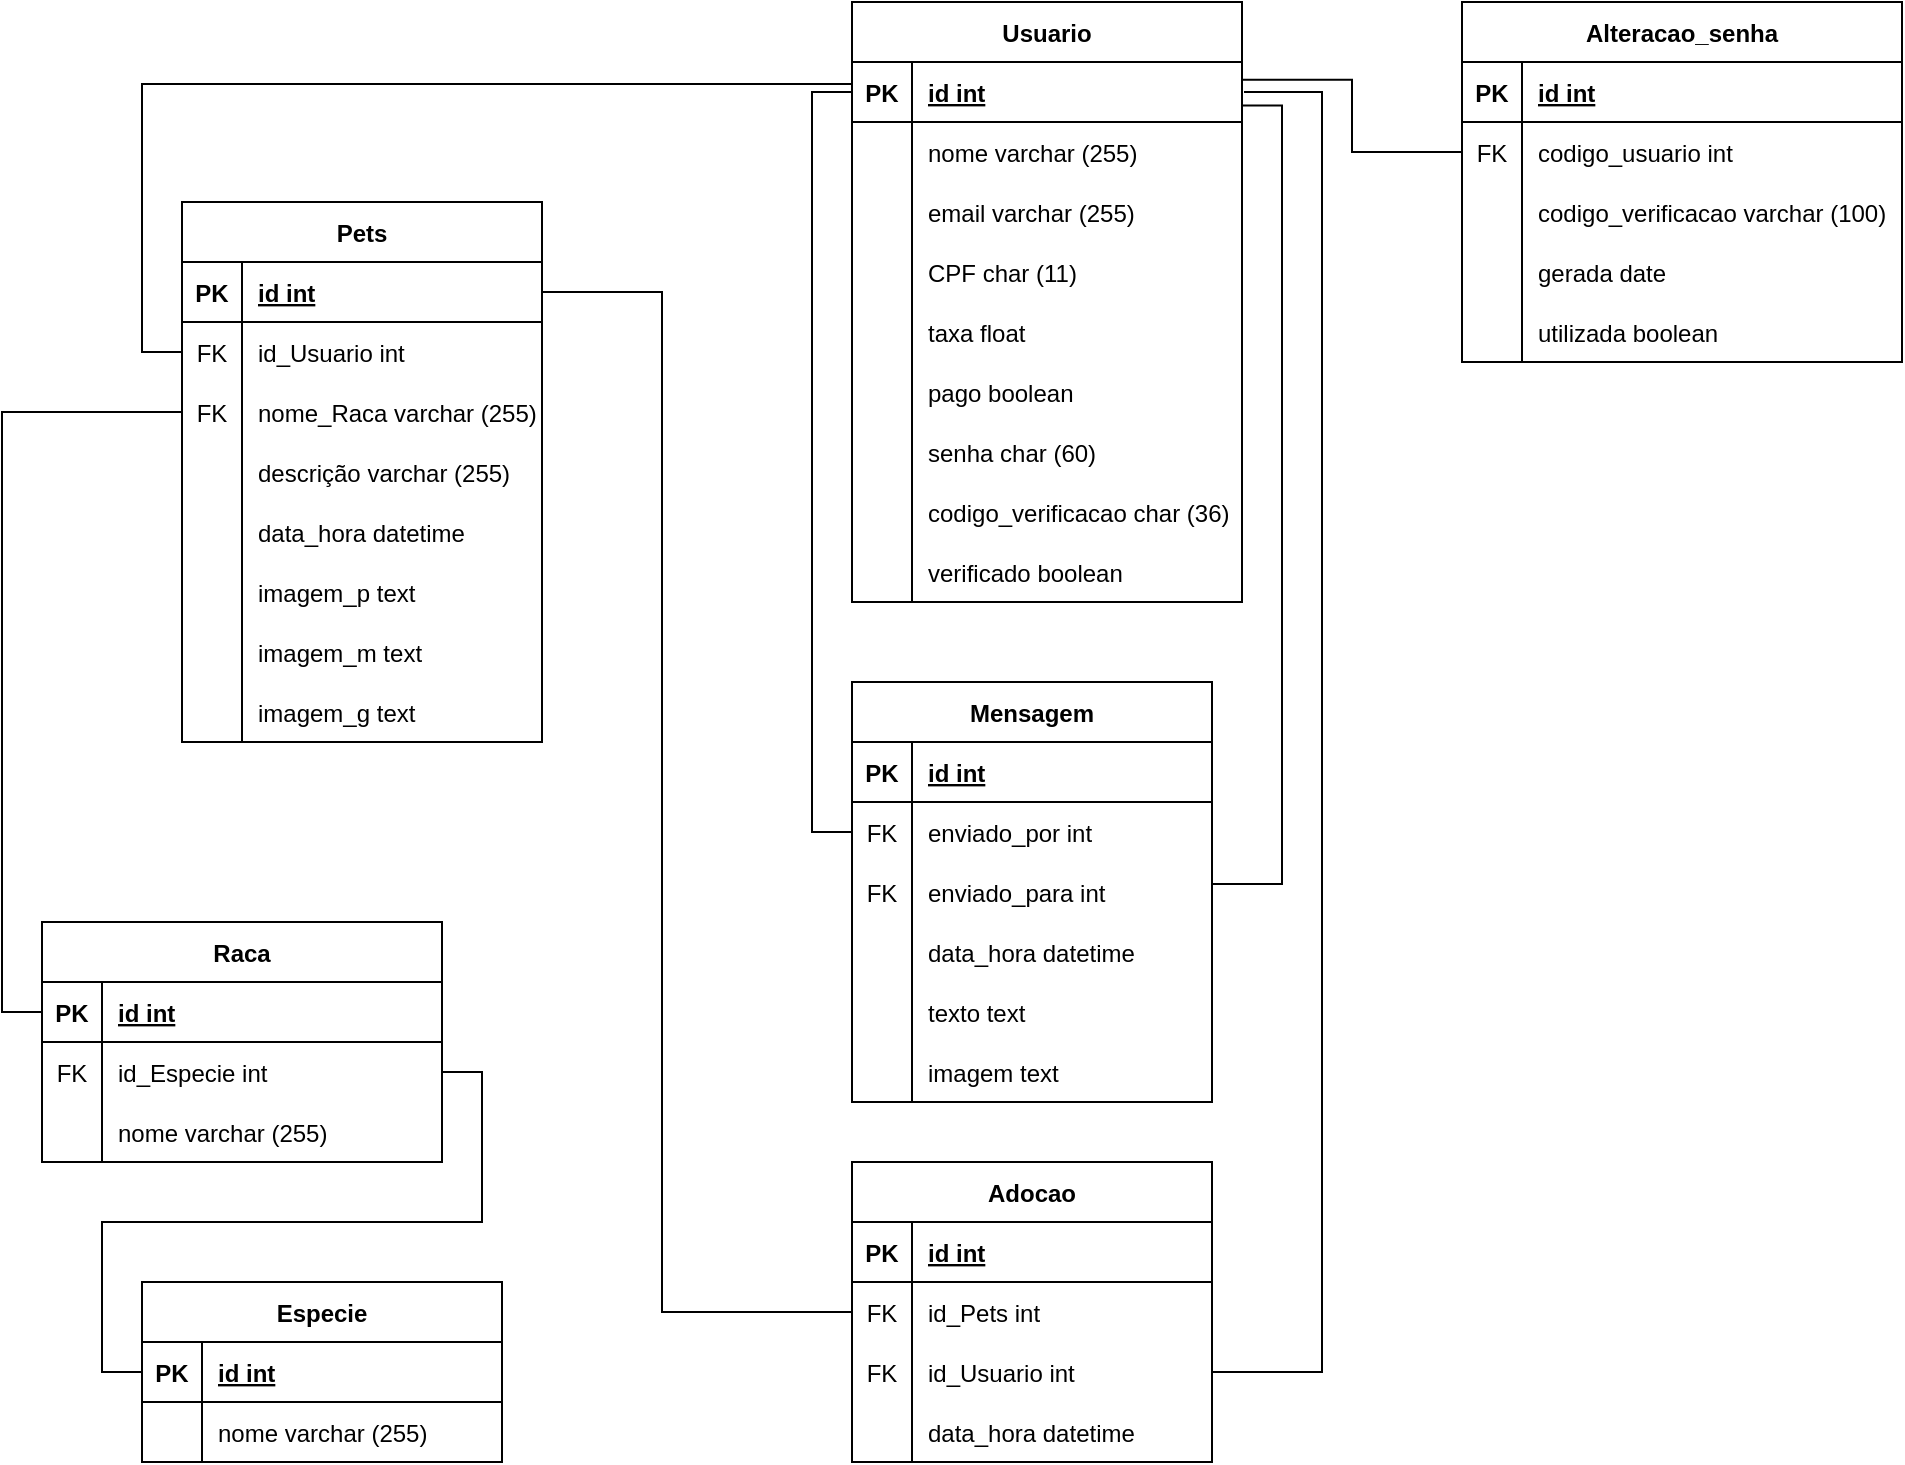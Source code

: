 <mxfile version="20.0.4" type="google" pages="2"><diagram id="NIjw-P8aLj-xJbRHVp2u" name="Page-2"><mxGraphModel grid="1" page="1" gridSize="10" guides="1" tooltips="1" connect="1" arrows="1" fold="1" pageScale="1" pageWidth="1169" pageHeight="1654" math="0" shadow="0"><root><mxCell id="0"/><mxCell id="1" parent="0"/><mxCell id="cS2Z4BFNuTItLc-cKzLo-1" value="Usuario" style="shape=table;startSize=30;container=1;collapsible=1;childLayout=tableLayout;fixedRows=1;rowLines=0;fontStyle=1;align=center;resizeLast=1;" vertex="1" parent="1"><mxGeometry x="495" y="140" width="195" height="300" as="geometry"><mxRectangle x="495" y="50" width="80" height="30" as="alternateBounds"/></mxGeometry></mxCell><mxCell id="cS2Z4BFNuTItLc-cKzLo-2" value="" style="shape=tableRow;horizontal=0;startSize=0;swimlaneHead=0;swimlaneBody=0;fillColor=none;collapsible=0;dropTarget=0;points=[[0,0.5],[1,0.5]];portConstraint=eastwest;top=0;left=0;right=0;bottom=1;" vertex="1" parent="cS2Z4BFNuTItLc-cKzLo-1"><mxGeometry y="30" width="195" height="30" as="geometry"/></mxCell><mxCell id="cS2Z4BFNuTItLc-cKzLo-3" value="PK" style="shape=partialRectangle;connectable=0;fillColor=none;top=0;left=0;bottom=0;right=0;fontStyle=1;overflow=hidden;" vertex="1" parent="cS2Z4BFNuTItLc-cKzLo-2"><mxGeometry width="30" height="30" as="geometry"><mxRectangle width="30" height="30" as="alternateBounds"/></mxGeometry></mxCell><mxCell id="cS2Z4BFNuTItLc-cKzLo-4" value="id int" style="shape=partialRectangle;connectable=0;fillColor=none;top=0;left=0;bottom=0;right=0;align=left;spacingLeft=6;fontStyle=5;overflow=hidden;" vertex="1" parent="cS2Z4BFNuTItLc-cKzLo-2"><mxGeometry x="30" width="165" height="30" as="geometry"><mxRectangle width="165" height="30" as="alternateBounds"/></mxGeometry></mxCell><mxCell id="cS2Z4BFNuTItLc-cKzLo-5" value="" style="shape=tableRow;horizontal=0;startSize=0;swimlaneHead=0;swimlaneBody=0;fillColor=none;collapsible=0;dropTarget=0;points=[[0,0.5],[1,0.5]];portConstraint=eastwest;top=0;left=0;right=0;bottom=0;" vertex="1" parent="cS2Z4BFNuTItLc-cKzLo-1"><mxGeometry y="60" width="195" height="30" as="geometry"/></mxCell><mxCell id="cS2Z4BFNuTItLc-cKzLo-6" value="" style="shape=partialRectangle;connectable=0;fillColor=none;top=0;left=0;bottom=0;right=0;editable=1;overflow=hidden;" vertex="1" parent="cS2Z4BFNuTItLc-cKzLo-5"><mxGeometry width="30" height="30" as="geometry"><mxRectangle width="30" height="30" as="alternateBounds"/></mxGeometry></mxCell><mxCell id="cS2Z4BFNuTItLc-cKzLo-7" value="nome varchar (255)" style="shape=partialRectangle;connectable=0;fillColor=none;top=0;left=0;bottom=0;right=0;align=left;spacingLeft=6;overflow=hidden;" vertex="1" parent="cS2Z4BFNuTItLc-cKzLo-5"><mxGeometry x="30" width="165" height="30" as="geometry"><mxRectangle width="165" height="30" as="alternateBounds"/></mxGeometry></mxCell><mxCell id="cS2Z4BFNuTItLc-cKzLo-8" value="" style="shape=tableRow;horizontal=0;startSize=0;swimlaneHead=0;swimlaneBody=0;fillColor=none;collapsible=0;dropTarget=0;points=[[0,0.5],[1,0.5]];portConstraint=eastwest;top=0;left=0;right=0;bottom=0;" vertex="1" parent="cS2Z4BFNuTItLc-cKzLo-1"><mxGeometry y="90" width="195" height="30" as="geometry"/></mxCell><mxCell id="cS2Z4BFNuTItLc-cKzLo-9" value="" style="shape=partialRectangle;connectable=0;fillColor=none;top=0;left=0;bottom=0;right=0;editable=1;overflow=hidden;" vertex="1" parent="cS2Z4BFNuTItLc-cKzLo-8"><mxGeometry width="30" height="30" as="geometry"><mxRectangle width="30" height="30" as="alternateBounds"/></mxGeometry></mxCell><mxCell id="cS2Z4BFNuTItLc-cKzLo-10" value="email varchar (255)" style="shape=partialRectangle;connectable=0;fillColor=none;top=0;left=0;bottom=0;right=0;align=left;spacingLeft=6;overflow=hidden;" vertex="1" parent="cS2Z4BFNuTItLc-cKzLo-8"><mxGeometry x="30" width="165" height="30" as="geometry"><mxRectangle width="165" height="30" as="alternateBounds"/></mxGeometry></mxCell><mxCell id="cS2Z4BFNuTItLc-cKzLo-11" value="" style="shape=tableRow;horizontal=0;startSize=0;swimlaneHead=0;swimlaneBody=0;fillColor=none;collapsible=0;dropTarget=0;points=[[0,0.5],[1,0.5]];portConstraint=eastwest;top=0;left=0;right=0;bottom=0;" vertex="1" parent="cS2Z4BFNuTItLc-cKzLo-1"><mxGeometry y="120" width="195" height="30" as="geometry"/></mxCell><mxCell id="cS2Z4BFNuTItLc-cKzLo-12" value="" style="shape=partialRectangle;connectable=0;fillColor=none;top=0;left=0;bottom=0;right=0;editable=1;overflow=hidden;" vertex="1" parent="cS2Z4BFNuTItLc-cKzLo-11"><mxGeometry width="30" height="30" as="geometry"><mxRectangle width="30" height="30" as="alternateBounds"/></mxGeometry></mxCell><mxCell id="cS2Z4BFNuTItLc-cKzLo-13" value="CPF char (11)" style="shape=partialRectangle;connectable=0;fillColor=none;top=0;left=0;bottom=0;right=0;align=left;spacingLeft=6;overflow=hidden;" vertex="1" parent="cS2Z4BFNuTItLc-cKzLo-11"><mxGeometry x="30" width="165" height="30" as="geometry"><mxRectangle width="165" height="30" as="alternateBounds"/></mxGeometry></mxCell><mxCell id="0x6Mt6Kgcxra8J_7xYDA-1" value="" style="shape=tableRow;horizontal=0;startSize=0;swimlaneHead=0;swimlaneBody=0;fillColor=none;collapsible=0;dropTarget=0;points=[[0,0.5],[1,0.5]];portConstraint=eastwest;top=0;left=0;right=0;bottom=0;" vertex="1" parent="cS2Z4BFNuTItLc-cKzLo-1"><mxGeometry y="150" width="195" height="30" as="geometry"/></mxCell><mxCell id="0x6Mt6Kgcxra8J_7xYDA-2" value="" style="shape=partialRectangle;connectable=0;fillColor=none;top=0;left=0;bottom=0;right=0;editable=1;overflow=hidden;" vertex="1" parent="0x6Mt6Kgcxra8J_7xYDA-1"><mxGeometry width="30" height="30" as="geometry"><mxRectangle width="30" height="30" as="alternateBounds"/></mxGeometry></mxCell><mxCell id="0x6Mt6Kgcxra8J_7xYDA-3" value="taxa float" style="shape=partialRectangle;connectable=0;fillColor=none;top=0;left=0;bottom=0;right=0;align=left;spacingLeft=6;overflow=hidden;" vertex="1" parent="0x6Mt6Kgcxra8J_7xYDA-1"><mxGeometry x="30" width="165" height="30" as="geometry"><mxRectangle width="165" height="30" as="alternateBounds"/></mxGeometry></mxCell><mxCell id="XTw0rWtX-UN9UoqVIjGU-1" value="" style="shape=tableRow;horizontal=0;startSize=0;swimlaneHead=0;swimlaneBody=0;fillColor=none;collapsible=0;dropTarget=0;points=[[0,0.5],[1,0.5]];portConstraint=eastwest;top=0;left=0;right=0;bottom=0;" vertex="1" parent="cS2Z4BFNuTItLc-cKzLo-1"><mxGeometry y="180" width="195" height="30" as="geometry"/></mxCell><mxCell id="XTw0rWtX-UN9UoqVIjGU-2" value="" style="shape=partialRectangle;connectable=0;fillColor=none;top=0;left=0;bottom=0;right=0;editable=1;overflow=hidden;" vertex="1" parent="XTw0rWtX-UN9UoqVIjGU-1"><mxGeometry width="30" height="30" as="geometry"><mxRectangle width="30" height="30" as="alternateBounds"/></mxGeometry></mxCell><mxCell id="XTw0rWtX-UN9UoqVIjGU-3" value="pago boolean" style="shape=partialRectangle;connectable=0;fillColor=none;top=0;left=0;bottom=0;right=0;align=left;spacingLeft=6;overflow=hidden;" vertex="1" parent="XTw0rWtX-UN9UoqVIjGU-1"><mxGeometry x="30" width="165" height="30" as="geometry"><mxRectangle width="165" height="30" as="alternateBounds"/></mxGeometry></mxCell><mxCell id="kQpw2XHhCQLw6wVgFX_D-1" value="" style="shape=tableRow;horizontal=0;startSize=0;swimlaneHead=0;swimlaneBody=0;fillColor=none;collapsible=0;dropTarget=0;points=[[0,0.5],[1,0.5]];portConstraint=eastwest;top=0;left=0;right=0;bottom=0;" vertex="1" parent="cS2Z4BFNuTItLc-cKzLo-1"><mxGeometry y="210" width="195" height="30" as="geometry"/></mxCell><mxCell id="kQpw2XHhCQLw6wVgFX_D-2" value="" style="shape=partialRectangle;connectable=0;fillColor=none;top=0;left=0;bottom=0;right=0;editable=1;overflow=hidden;" vertex="1" parent="kQpw2XHhCQLw6wVgFX_D-1"><mxGeometry width="30" height="30" as="geometry"><mxRectangle width="30" height="30" as="alternateBounds"/></mxGeometry></mxCell><mxCell id="kQpw2XHhCQLw6wVgFX_D-3" value="senha char (60)" style="shape=partialRectangle;connectable=0;fillColor=none;top=0;left=0;bottom=0;right=0;align=left;spacingLeft=6;overflow=hidden;" vertex="1" parent="kQpw2XHhCQLw6wVgFX_D-1"><mxGeometry x="30" width="165" height="30" as="geometry"><mxRectangle width="165" height="30" as="alternateBounds"/></mxGeometry></mxCell><mxCell id="kQpw2XHhCQLw6wVgFX_D-4" value="" style="shape=tableRow;horizontal=0;startSize=0;swimlaneHead=0;swimlaneBody=0;fillColor=none;collapsible=0;dropTarget=0;points=[[0,0.5],[1,0.5]];portConstraint=eastwest;top=0;left=0;right=0;bottom=0;" vertex="1" parent="cS2Z4BFNuTItLc-cKzLo-1"><mxGeometry y="240" width="195" height="30" as="geometry"/></mxCell><mxCell id="kQpw2XHhCQLw6wVgFX_D-5" value="" style="shape=partialRectangle;connectable=0;fillColor=none;top=0;left=0;bottom=0;right=0;editable=1;overflow=hidden;" vertex="1" parent="kQpw2XHhCQLw6wVgFX_D-4"><mxGeometry width="30" height="30" as="geometry"><mxRectangle width="30" height="30" as="alternateBounds"/></mxGeometry></mxCell><mxCell id="kQpw2XHhCQLw6wVgFX_D-6" value="codigo_verificacao char (36)" style="shape=partialRectangle;connectable=0;fillColor=none;top=0;left=0;bottom=0;right=0;align=left;spacingLeft=6;overflow=hidden;" vertex="1" parent="kQpw2XHhCQLw6wVgFX_D-4"><mxGeometry x="30" width="165" height="30" as="geometry"><mxRectangle width="165" height="30" as="alternateBounds"/></mxGeometry></mxCell><mxCell id="f9nBY0Y5X66XMxtyYr-h-1" value="" style="shape=tableRow;horizontal=0;startSize=0;swimlaneHead=0;swimlaneBody=0;fillColor=none;collapsible=0;dropTarget=0;points=[[0,0.5],[1,0.5]];portConstraint=eastwest;top=0;left=0;right=0;bottom=0;" vertex="1" parent="cS2Z4BFNuTItLc-cKzLo-1"><mxGeometry y="270" width="195" height="30" as="geometry"/></mxCell><mxCell id="f9nBY0Y5X66XMxtyYr-h-2" value="" style="shape=partialRectangle;connectable=0;fillColor=none;top=0;left=0;bottom=0;right=0;editable=1;overflow=hidden;" vertex="1" parent="f9nBY0Y5X66XMxtyYr-h-1"><mxGeometry width="30" height="30" as="geometry"><mxRectangle width="30" height="30" as="alternateBounds"/></mxGeometry></mxCell><mxCell id="f9nBY0Y5X66XMxtyYr-h-3" value="verificado boolean" style="shape=partialRectangle;connectable=0;fillColor=none;top=0;left=0;bottom=0;right=0;align=left;spacingLeft=6;overflow=hidden;" vertex="1" parent="f9nBY0Y5X66XMxtyYr-h-1"><mxGeometry x="30" width="165" height="30" as="geometry"><mxRectangle width="165" height="30" as="alternateBounds"/></mxGeometry></mxCell><mxCell id="UUbhKEkf2SKdCUpcwHdW-1" value="Pets" style="shape=table;startSize=30;container=1;collapsible=1;childLayout=tableLayout;fixedRows=1;rowLines=0;fontStyle=1;align=center;resizeLast=1;" vertex="1" parent="1"><mxGeometry x="160" y="240" width="180" height="270" as="geometry"/></mxCell><mxCell id="UUbhKEkf2SKdCUpcwHdW-2" value="" style="shape=tableRow;horizontal=0;startSize=0;swimlaneHead=0;swimlaneBody=0;fillColor=none;collapsible=0;dropTarget=0;points=[[0,0.5],[1,0.5]];portConstraint=eastwest;top=0;left=0;right=0;bottom=1;" vertex="1" parent="UUbhKEkf2SKdCUpcwHdW-1"><mxGeometry y="30" width="180" height="30" as="geometry"/></mxCell><mxCell id="UUbhKEkf2SKdCUpcwHdW-3" value="PK" style="shape=partialRectangle;connectable=0;fillColor=none;top=0;left=0;bottom=0;right=0;fontStyle=1;overflow=hidden;" vertex="1" parent="UUbhKEkf2SKdCUpcwHdW-2"><mxGeometry width="30" height="30" as="geometry"><mxRectangle width="30" height="30" as="alternateBounds"/></mxGeometry></mxCell><mxCell id="UUbhKEkf2SKdCUpcwHdW-4" value="id int" style="shape=partialRectangle;connectable=0;fillColor=none;top=0;left=0;bottom=0;right=0;align=left;spacingLeft=6;fontStyle=5;overflow=hidden;" vertex="1" parent="UUbhKEkf2SKdCUpcwHdW-2"><mxGeometry x="30" width="150" height="30" as="geometry"><mxRectangle width="150" height="30" as="alternateBounds"/></mxGeometry></mxCell><mxCell id="UUbhKEkf2SKdCUpcwHdW-5" value="" style="shape=tableRow;horizontal=0;startSize=0;swimlaneHead=0;swimlaneBody=0;fillColor=none;collapsible=0;dropTarget=0;points=[[0,0.5],[1,0.5]];portConstraint=eastwest;top=0;left=0;right=0;bottom=0;" vertex="1" parent="UUbhKEkf2SKdCUpcwHdW-1"><mxGeometry y="60" width="180" height="30" as="geometry"/></mxCell><mxCell id="UUbhKEkf2SKdCUpcwHdW-6" value="FK" style="shape=partialRectangle;connectable=0;fillColor=none;top=0;left=0;bottom=0;right=0;editable=1;overflow=hidden;" vertex="1" parent="UUbhKEkf2SKdCUpcwHdW-5"><mxGeometry width="30" height="30" as="geometry"><mxRectangle width="30" height="30" as="alternateBounds"/></mxGeometry></mxCell><mxCell id="UUbhKEkf2SKdCUpcwHdW-7" value="id_Usuario int" style="shape=partialRectangle;connectable=0;fillColor=none;top=0;left=0;bottom=0;right=0;align=left;spacingLeft=6;overflow=hidden;" vertex="1" parent="UUbhKEkf2SKdCUpcwHdW-5"><mxGeometry x="30" width="150" height="30" as="geometry"><mxRectangle width="150" height="30" as="alternateBounds"/></mxGeometry></mxCell><mxCell id="YkiazVf4-HYZV1dNEpV8-1" value="" style="shape=tableRow;horizontal=0;startSize=0;swimlaneHead=0;swimlaneBody=0;fillColor=none;collapsible=0;dropTarget=0;points=[[0,0.5],[1,0.5]];portConstraint=eastwest;top=0;left=0;right=0;bottom=0;" vertex="1" parent="UUbhKEkf2SKdCUpcwHdW-1"><mxGeometry y="90" width="180" height="30" as="geometry"/></mxCell><mxCell id="YkiazVf4-HYZV1dNEpV8-2" value="FK" style="shape=partialRectangle;connectable=0;fillColor=none;top=0;left=0;bottom=0;right=0;editable=1;overflow=hidden;" vertex="1" parent="YkiazVf4-HYZV1dNEpV8-1"><mxGeometry width="30" height="30" as="geometry"><mxRectangle width="30" height="30" as="alternateBounds"/></mxGeometry></mxCell><mxCell id="YkiazVf4-HYZV1dNEpV8-3" value="nome_Raca varchar (255)" style="shape=partialRectangle;connectable=0;fillColor=none;top=0;left=0;bottom=0;right=0;align=left;spacingLeft=6;overflow=hidden;" vertex="1" parent="YkiazVf4-HYZV1dNEpV8-1"><mxGeometry x="30" width="150" height="30" as="geometry"><mxRectangle width="150" height="30" as="alternateBounds"/></mxGeometry></mxCell><mxCell id="2nyjxw1ZlY1Z93CTn94q-1" value="" style="shape=tableRow;horizontal=0;startSize=0;swimlaneHead=0;swimlaneBody=0;fillColor=none;collapsible=0;dropTarget=0;points=[[0,0.5],[1,0.5]];portConstraint=eastwest;top=0;left=0;right=0;bottom=0;" vertex="1" parent="UUbhKEkf2SKdCUpcwHdW-1"><mxGeometry y="120" width="180" height="30" as="geometry"/></mxCell><mxCell id="2nyjxw1ZlY1Z93CTn94q-2" value="" style="shape=partialRectangle;connectable=0;fillColor=none;top=0;left=0;bottom=0;right=0;editable=1;overflow=hidden;" vertex="1" parent="2nyjxw1ZlY1Z93CTn94q-1"><mxGeometry width="30" height="30" as="geometry"><mxRectangle width="30" height="30" as="alternateBounds"/></mxGeometry></mxCell><mxCell id="2nyjxw1ZlY1Z93CTn94q-3" value="descrição varchar (255)" style="shape=partialRectangle;connectable=0;fillColor=none;top=0;left=0;bottom=0;right=0;align=left;spacingLeft=6;overflow=hidden;" vertex="1" parent="2nyjxw1ZlY1Z93CTn94q-1"><mxGeometry x="30" width="150" height="30" as="geometry"><mxRectangle width="150" height="30" as="alternateBounds"/></mxGeometry></mxCell><mxCell id="2GtK_w_465qxJmSzWewT-1" value="" style="shape=tableRow;horizontal=0;startSize=0;swimlaneHead=0;swimlaneBody=0;fillColor=none;collapsible=0;dropTarget=0;points=[[0,0.5],[1,0.5]];portConstraint=eastwest;top=0;left=0;right=0;bottom=0;" vertex="1" parent="UUbhKEkf2SKdCUpcwHdW-1"><mxGeometry y="150" width="180" height="30" as="geometry"/></mxCell><mxCell id="2GtK_w_465qxJmSzWewT-2" value="" style="shape=partialRectangle;connectable=0;fillColor=none;top=0;left=0;bottom=0;right=0;editable=1;overflow=hidden;" vertex="1" parent="2GtK_w_465qxJmSzWewT-1"><mxGeometry width="30" height="30" as="geometry"><mxRectangle width="30" height="30" as="alternateBounds"/></mxGeometry></mxCell><mxCell id="2GtK_w_465qxJmSzWewT-3" value="data_hora datetime" style="shape=partialRectangle;connectable=0;fillColor=none;top=0;left=0;bottom=0;right=0;align=left;spacingLeft=6;overflow=hidden;" vertex="1" parent="2GtK_w_465qxJmSzWewT-1"><mxGeometry x="30" width="150" height="30" as="geometry"><mxRectangle width="150" height="30" as="alternateBounds"/></mxGeometry></mxCell><mxCell id="-zxugL9AluJiYFYygmBt-1" value="" style="shape=tableRow;horizontal=0;startSize=0;swimlaneHead=0;swimlaneBody=0;fillColor=none;collapsible=0;dropTarget=0;points=[[0,0.5],[1,0.5]];portConstraint=eastwest;top=0;left=0;right=0;bottom=0;" vertex="1" parent="UUbhKEkf2SKdCUpcwHdW-1"><mxGeometry y="180" width="180" height="30" as="geometry"/></mxCell><mxCell id="-zxugL9AluJiYFYygmBt-2" value="" style="shape=partialRectangle;connectable=0;fillColor=none;top=0;left=0;bottom=0;right=0;editable=1;overflow=hidden;" vertex="1" parent="-zxugL9AluJiYFYygmBt-1"><mxGeometry width="30" height="30" as="geometry"><mxRectangle width="30" height="30" as="alternateBounds"/></mxGeometry></mxCell><mxCell id="-zxugL9AluJiYFYygmBt-3" value="imagem_p text" style="shape=partialRectangle;connectable=0;fillColor=none;top=0;left=0;bottom=0;right=0;align=left;spacingLeft=6;overflow=hidden;" vertex="1" parent="-zxugL9AluJiYFYygmBt-1"><mxGeometry x="30" width="150" height="30" as="geometry"><mxRectangle width="150" height="30" as="alternateBounds"/></mxGeometry></mxCell><mxCell id="-zxugL9AluJiYFYygmBt-4" value="" style="shape=tableRow;horizontal=0;startSize=0;swimlaneHead=0;swimlaneBody=0;fillColor=none;collapsible=0;dropTarget=0;points=[[0,0.5],[1,0.5]];portConstraint=eastwest;top=0;left=0;right=0;bottom=0;" vertex="1" parent="UUbhKEkf2SKdCUpcwHdW-1"><mxGeometry y="210" width="180" height="30" as="geometry"/></mxCell><mxCell id="-zxugL9AluJiYFYygmBt-5" value="" style="shape=partialRectangle;connectable=0;fillColor=none;top=0;left=0;bottom=0;right=0;editable=1;overflow=hidden;" vertex="1" parent="-zxugL9AluJiYFYygmBt-4"><mxGeometry width="30" height="30" as="geometry"><mxRectangle width="30" height="30" as="alternateBounds"/></mxGeometry></mxCell><mxCell id="-zxugL9AluJiYFYygmBt-6" value="imagem_m text" style="shape=partialRectangle;connectable=0;fillColor=none;top=0;left=0;bottom=0;right=0;align=left;spacingLeft=6;overflow=hidden;" vertex="1" parent="-zxugL9AluJiYFYygmBt-4"><mxGeometry x="30" width="150" height="30" as="geometry"><mxRectangle width="150" height="30" as="alternateBounds"/></mxGeometry></mxCell><mxCell id="-zxugL9AluJiYFYygmBt-7" value="" style="shape=tableRow;horizontal=0;startSize=0;swimlaneHead=0;swimlaneBody=0;fillColor=none;collapsible=0;dropTarget=0;points=[[0,0.5],[1,0.5]];portConstraint=eastwest;top=0;left=0;right=0;bottom=0;" vertex="1" parent="UUbhKEkf2SKdCUpcwHdW-1"><mxGeometry y="240" width="180" height="30" as="geometry"/></mxCell><mxCell id="-zxugL9AluJiYFYygmBt-8" value="" style="shape=partialRectangle;connectable=0;fillColor=none;top=0;left=0;bottom=0;right=0;editable=1;overflow=hidden;" vertex="1" parent="-zxugL9AluJiYFYygmBt-7"><mxGeometry width="30" height="30" as="geometry"><mxRectangle width="30" height="30" as="alternateBounds"/></mxGeometry></mxCell><mxCell id="-zxugL9AluJiYFYygmBt-9" value="imagem_g text" style="shape=partialRectangle;connectable=0;fillColor=none;top=0;left=0;bottom=0;right=0;align=left;spacingLeft=6;overflow=hidden;" vertex="1" parent="-zxugL9AluJiYFYygmBt-7"><mxGeometry x="30" width="150" height="30" as="geometry"><mxRectangle width="150" height="30" as="alternateBounds"/></mxGeometry></mxCell><mxCell id="1SO4Cs26vrooITgSB7TM-8" value="Raca" style="shape=table;startSize=30;container=1;collapsible=1;childLayout=tableLayout;fixedRows=1;rowLines=0;fontStyle=1;align=center;resizeLast=1;" vertex="1" parent="1"><mxGeometry x="90" y="600" width="200" height="120" as="geometry"/></mxCell><mxCell id="1SO4Cs26vrooITgSB7TM-9" value="" style="shape=tableRow;horizontal=0;startSize=0;swimlaneHead=0;swimlaneBody=0;fillColor=none;collapsible=0;dropTarget=0;points=[[0,0.5],[1,0.5]];portConstraint=eastwest;top=0;left=0;right=0;bottom=1;" vertex="1" parent="1SO4Cs26vrooITgSB7TM-8"><mxGeometry y="30" width="200" height="30" as="geometry"/></mxCell><mxCell id="1SO4Cs26vrooITgSB7TM-10" value="PK" style="shape=partialRectangle;connectable=0;fillColor=none;top=0;left=0;bottom=0;right=0;fontStyle=1;overflow=hidden;" vertex="1" parent="1SO4Cs26vrooITgSB7TM-9"><mxGeometry width="30" height="30" as="geometry"><mxRectangle width="30" height="30" as="alternateBounds"/></mxGeometry></mxCell><mxCell id="1SO4Cs26vrooITgSB7TM-11" value="id int" style="shape=partialRectangle;connectable=0;fillColor=none;top=0;left=0;bottom=0;right=0;align=left;spacingLeft=6;fontStyle=5;overflow=hidden;" vertex="1" parent="1SO4Cs26vrooITgSB7TM-9"><mxGeometry x="30" width="170" height="30" as="geometry"><mxRectangle width="170" height="30" as="alternateBounds"/></mxGeometry></mxCell><mxCell id="1SO4Cs26vrooITgSB7TM-12" value="" style="shape=tableRow;horizontal=0;startSize=0;swimlaneHead=0;swimlaneBody=0;fillColor=none;collapsible=0;dropTarget=0;points=[[0,0.5],[1,0.5]];portConstraint=eastwest;top=0;left=0;right=0;bottom=0;" vertex="1" parent="1SO4Cs26vrooITgSB7TM-8"><mxGeometry y="60" width="200" height="30" as="geometry"/></mxCell><mxCell id="1SO4Cs26vrooITgSB7TM-13" value="FK" style="shape=partialRectangle;connectable=0;fillColor=none;top=0;left=0;bottom=0;right=0;editable=1;overflow=hidden;" vertex="1" parent="1SO4Cs26vrooITgSB7TM-12"><mxGeometry width="30" height="30" as="geometry"><mxRectangle width="30" height="30" as="alternateBounds"/></mxGeometry></mxCell><mxCell id="1SO4Cs26vrooITgSB7TM-14" value="id_Especie int" style="shape=partialRectangle;connectable=0;fillColor=none;top=0;left=0;bottom=0;right=0;align=left;spacingLeft=6;overflow=hidden;" vertex="1" parent="1SO4Cs26vrooITgSB7TM-12"><mxGeometry x="30" width="170" height="30" as="geometry"><mxRectangle width="170" height="30" as="alternateBounds"/></mxGeometry></mxCell><mxCell id="OrHVDy8miQnRnQdp9LVp-10" value="" style="shape=tableRow;horizontal=0;startSize=0;swimlaneHead=0;swimlaneBody=0;fillColor=none;collapsible=0;dropTarget=0;points=[[0,0.5],[1,0.5]];portConstraint=eastwest;top=0;left=0;right=0;bottom=0;" vertex="1" parent="1SO4Cs26vrooITgSB7TM-8"><mxGeometry y="90" width="200" height="30" as="geometry"/></mxCell><mxCell id="OrHVDy8miQnRnQdp9LVp-11" value="" style="shape=partialRectangle;connectable=0;fillColor=none;top=0;left=0;bottom=0;right=0;editable=1;overflow=hidden;" vertex="1" parent="OrHVDy8miQnRnQdp9LVp-10"><mxGeometry width="30" height="30" as="geometry"><mxRectangle width="30" height="30" as="alternateBounds"/></mxGeometry></mxCell><mxCell id="OrHVDy8miQnRnQdp9LVp-12" value="nome varchar (255)" style="shape=partialRectangle;connectable=0;fillColor=none;top=0;left=0;bottom=0;right=0;align=left;spacingLeft=6;overflow=hidden;" vertex="1" parent="OrHVDy8miQnRnQdp9LVp-10"><mxGeometry x="30" width="170" height="30" as="geometry"><mxRectangle width="170" height="30" as="alternateBounds"/></mxGeometry></mxCell><mxCell id="yuLIy5V8a_cSHjf7InRX-4" value="Especie" style="shape=table;startSize=30;container=1;collapsible=1;childLayout=tableLayout;fixedRows=1;rowLines=0;fontStyle=1;align=center;resizeLast=1;" vertex="1" parent="1"><mxGeometry x="140" y="780" width="180" height="90" as="geometry"/></mxCell><mxCell id="yuLIy5V8a_cSHjf7InRX-5" value="" style="shape=tableRow;horizontal=0;startSize=0;swimlaneHead=0;swimlaneBody=0;fillColor=none;collapsible=0;dropTarget=0;points=[[0,0.5],[1,0.5]];portConstraint=eastwest;top=0;left=0;right=0;bottom=1;" vertex="1" parent="yuLIy5V8a_cSHjf7InRX-4"><mxGeometry y="30" width="180" height="30" as="geometry"/></mxCell><mxCell id="yuLIy5V8a_cSHjf7InRX-6" value="PK" style="shape=partialRectangle;connectable=0;fillColor=none;top=0;left=0;bottom=0;right=0;fontStyle=1;overflow=hidden;" vertex="1" parent="yuLIy5V8a_cSHjf7InRX-5"><mxGeometry width="30" height="30" as="geometry"><mxRectangle width="30" height="30" as="alternateBounds"/></mxGeometry></mxCell><mxCell id="yuLIy5V8a_cSHjf7InRX-7" value="id int" style="shape=partialRectangle;connectable=0;fillColor=none;top=0;left=0;bottom=0;right=0;align=left;spacingLeft=6;fontStyle=5;overflow=hidden;" vertex="1" parent="yuLIy5V8a_cSHjf7InRX-5"><mxGeometry x="30" width="150" height="30" as="geometry"><mxRectangle width="150" height="30" as="alternateBounds"/></mxGeometry></mxCell><mxCell id="8R56Z8lrTFoi-B9pNI1X-1" value="" style="shape=tableRow;horizontal=0;startSize=0;swimlaneHead=0;swimlaneBody=0;fillColor=none;collapsible=0;dropTarget=0;points=[[0,0.5],[1,0.5]];portConstraint=eastwest;top=0;left=0;right=0;bottom=1;" vertex="1" parent="yuLIy5V8a_cSHjf7InRX-4"><mxGeometry y="60" width="180" height="30" as="geometry"/></mxCell><mxCell id="8R56Z8lrTFoi-B9pNI1X-2" value="" style="shape=partialRectangle;connectable=0;fillColor=none;top=0;left=0;bottom=0;right=0;fontStyle=1;overflow=hidden;" vertex="1" parent="8R56Z8lrTFoi-B9pNI1X-1"><mxGeometry width="30" height="30" as="geometry"><mxRectangle width="30" height="30" as="alternateBounds"/></mxGeometry></mxCell><mxCell id="8R56Z8lrTFoi-B9pNI1X-3" value="nome varchar (255)" style="shape=partialRectangle;connectable=0;fillColor=none;top=0;left=0;bottom=0;right=0;align=left;spacingLeft=6;fontStyle=0;overflow=hidden;" vertex="1" parent="8R56Z8lrTFoi-B9pNI1X-1"><mxGeometry x="30" width="150" height="30" as="geometry"><mxRectangle width="150" height="30" as="alternateBounds"/></mxGeometry></mxCell><mxCell id="DgJfPOiUaR7vA6quWNUA-1" value="Mensagem" style="shape=table;startSize=30;container=1;collapsible=1;childLayout=tableLayout;fixedRows=1;rowLines=0;fontStyle=1;align=center;resizeLast=1;" vertex="1" parent="1"><mxGeometry x="495" y="480" width="180" height="210" as="geometry"/></mxCell><mxCell id="DgJfPOiUaR7vA6quWNUA-2" value="" style="shape=tableRow;horizontal=0;startSize=0;swimlaneHead=0;swimlaneBody=0;fillColor=none;collapsible=0;dropTarget=0;points=[[0,0.5],[1,0.5]];portConstraint=eastwest;top=0;left=0;right=0;bottom=1;" vertex="1" parent="DgJfPOiUaR7vA6quWNUA-1"><mxGeometry y="30" width="180" height="30" as="geometry"/></mxCell><mxCell id="DgJfPOiUaR7vA6quWNUA-3" value="PK" style="shape=partialRectangle;connectable=0;fillColor=none;top=0;left=0;bottom=0;right=0;fontStyle=1;overflow=hidden;" vertex="1" parent="DgJfPOiUaR7vA6quWNUA-2"><mxGeometry width="30" height="30" as="geometry"><mxRectangle width="30" height="30" as="alternateBounds"/></mxGeometry></mxCell><mxCell id="DgJfPOiUaR7vA6quWNUA-4" value="id int" style="shape=partialRectangle;connectable=0;fillColor=none;top=0;left=0;bottom=0;right=0;align=left;spacingLeft=6;fontStyle=5;overflow=hidden;" vertex="1" parent="DgJfPOiUaR7vA6quWNUA-2"><mxGeometry x="30" width="150" height="30" as="geometry"><mxRectangle width="150" height="30" as="alternateBounds"/></mxGeometry></mxCell><mxCell id="DgJfPOiUaR7vA6quWNUA-5" value="" style="shape=tableRow;horizontal=0;startSize=0;swimlaneHead=0;swimlaneBody=0;fillColor=none;collapsible=0;dropTarget=0;points=[[0,0.5],[1,0.5]];portConstraint=eastwest;top=0;left=0;right=0;bottom=0;" vertex="1" parent="DgJfPOiUaR7vA6quWNUA-1"><mxGeometry y="60" width="180" height="30" as="geometry"/></mxCell><mxCell id="DgJfPOiUaR7vA6quWNUA-6" value="FK" style="shape=partialRectangle;connectable=0;fillColor=none;top=0;left=0;bottom=0;right=0;editable=1;overflow=hidden;" vertex="1" parent="DgJfPOiUaR7vA6quWNUA-5"><mxGeometry width="30" height="30" as="geometry"><mxRectangle width="30" height="30" as="alternateBounds"/></mxGeometry></mxCell><mxCell id="DgJfPOiUaR7vA6quWNUA-7" value="enviado_por int" style="shape=partialRectangle;connectable=0;fillColor=none;top=0;left=0;bottom=0;right=0;align=left;spacingLeft=6;overflow=hidden;" vertex="1" parent="DgJfPOiUaR7vA6quWNUA-5"><mxGeometry x="30" width="150" height="30" as="geometry"><mxRectangle width="150" height="30" as="alternateBounds"/></mxGeometry></mxCell><mxCell id="DgJfPOiUaR7vA6quWNUA-8" value="" style="shape=tableRow;horizontal=0;startSize=0;swimlaneHead=0;swimlaneBody=0;fillColor=none;collapsible=0;dropTarget=0;points=[[0,0.5],[1,0.5]];portConstraint=eastwest;top=0;left=0;right=0;bottom=0;" vertex="1" parent="DgJfPOiUaR7vA6quWNUA-1"><mxGeometry y="90" width="180" height="30" as="geometry"/></mxCell><mxCell id="DgJfPOiUaR7vA6quWNUA-9" value="FK" style="shape=partialRectangle;connectable=0;fillColor=none;top=0;left=0;bottom=0;right=0;editable=1;overflow=hidden;" vertex="1" parent="DgJfPOiUaR7vA6quWNUA-8"><mxGeometry width="30" height="30" as="geometry"><mxRectangle width="30" height="30" as="alternateBounds"/></mxGeometry></mxCell><mxCell id="DgJfPOiUaR7vA6quWNUA-10" value="enviado_para int" style="shape=partialRectangle;connectable=0;fillColor=none;top=0;left=0;bottom=0;right=0;align=left;spacingLeft=6;overflow=hidden;" vertex="1" parent="DgJfPOiUaR7vA6quWNUA-8"><mxGeometry x="30" width="150" height="30" as="geometry"><mxRectangle width="150" height="30" as="alternateBounds"/></mxGeometry></mxCell><mxCell id="DgJfPOiUaR7vA6quWNUA-11" value="" style="shape=tableRow;horizontal=0;startSize=0;swimlaneHead=0;swimlaneBody=0;fillColor=none;collapsible=0;dropTarget=0;points=[[0,0.5],[1,0.5]];portConstraint=eastwest;top=0;left=0;right=0;bottom=0;" vertex="1" parent="DgJfPOiUaR7vA6quWNUA-1"><mxGeometry y="120" width="180" height="30" as="geometry"/></mxCell><mxCell id="DgJfPOiUaR7vA6quWNUA-12" value="" style="shape=partialRectangle;connectable=0;fillColor=none;top=0;left=0;bottom=0;right=0;editable=1;overflow=hidden;" vertex="1" parent="DgJfPOiUaR7vA6quWNUA-11"><mxGeometry width="30" height="30" as="geometry"><mxRectangle width="30" height="30" as="alternateBounds"/></mxGeometry></mxCell><mxCell id="DgJfPOiUaR7vA6quWNUA-13" value="data_hora datetime" style="shape=partialRectangle;connectable=0;fillColor=none;top=0;left=0;bottom=0;right=0;align=left;spacingLeft=6;overflow=hidden;" vertex="1" parent="DgJfPOiUaR7vA6quWNUA-11"><mxGeometry x="30" width="150" height="30" as="geometry"><mxRectangle width="150" height="30" as="alternateBounds"/></mxGeometry></mxCell><mxCell id="DgJfPOiUaR7vA6quWNUA-14" value="" style="shape=tableRow;horizontal=0;startSize=0;swimlaneHead=0;swimlaneBody=0;fillColor=none;collapsible=0;dropTarget=0;points=[[0,0.5],[1,0.5]];portConstraint=eastwest;top=0;left=0;right=0;bottom=0;" vertex="1" parent="DgJfPOiUaR7vA6quWNUA-1"><mxGeometry y="150" width="180" height="30" as="geometry"/></mxCell><mxCell id="DgJfPOiUaR7vA6quWNUA-15" value="" style="shape=partialRectangle;connectable=0;fillColor=none;top=0;left=0;bottom=0;right=0;editable=1;overflow=hidden;" vertex="1" parent="DgJfPOiUaR7vA6quWNUA-14"><mxGeometry width="30" height="30" as="geometry"><mxRectangle width="30" height="30" as="alternateBounds"/></mxGeometry></mxCell><mxCell id="DgJfPOiUaR7vA6quWNUA-16" value="texto text" style="shape=partialRectangle;connectable=0;fillColor=none;top=0;left=0;bottom=0;right=0;align=left;spacingLeft=6;overflow=hidden;" vertex="1" parent="DgJfPOiUaR7vA6quWNUA-14"><mxGeometry x="30" width="150" height="30" as="geometry"><mxRectangle width="150" height="30" as="alternateBounds"/></mxGeometry></mxCell><mxCell id="xgOLV8GX7FsLtr048wIP-1" value="" style="shape=tableRow;horizontal=0;startSize=0;swimlaneHead=0;swimlaneBody=0;fillColor=none;collapsible=0;dropTarget=0;points=[[0,0.5],[1,0.5]];portConstraint=eastwest;top=0;left=0;right=0;bottom=0;" vertex="1" parent="DgJfPOiUaR7vA6quWNUA-1"><mxGeometry y="180" width="180" height="30" as="geometry"/></mxCell><mxCell id="xgOLV8GX7FsLtr048wIP-2" value="" style="shape=partialRectangle;connectable=0;fillColor=none;top=0;left=0;bottom=0;right=0;editable=1;overflow=hidden;" vertex="1" parent="xgOLV8GX7FsLtr048wIP-1"><mxGeometry width="30" height="30" as="geometry"><mxRectangle width="30" height="30" as="alternateBounds"/></mxGeometry></mxCell><mxCell id="xgOLV8GX7FsLtr048wIP-3" value="imagem text" style="shape=partialRectangle;connectable=0;fillColor=none;top=0;left=0;bottom=0;right=0;align=left;spacingLeft=6;overflow=hidden;" vertex="1" parent="xgOLV8GX7FsLtr048wIP-1"><mxGeometry x="30" width="150" height="30" as="geometry"><mxRectangle width="150" height="30" as="alternateBounds"/></mxGeometry></mxCell><mxCell id="_RvkSx_9PZe4foYMjGRN-1" value="Adocao" style="shape=table;startSize=30;container=1;collapsible=1;childLayout=tableLayout;fixedRows=1;rowLines=0;fontStyle=1;align=center;resizeLast=1;" vertex="1" parent="1"><mxGeometry x="495" y="720" width="180" height="150" as="geometry"/></mxCell><mxCell id="_RvkSx_9PZe4foYMjGRN-2" value="" style="shape=tableRow;horizontal=0;startSize=0;swimlaneHead=0;swimlaneBody=0;fillColor=none;collapsible=0;dropTarget=0;points=[[0,0.5],[1,0.5]];portConstraint=eastwest;top=0;left=0;right=0;bottom=1;" vertex="1" parent="_RvkSx_9PZe4foYMjGRN-1"><mxGeometry y="30" width="180" height="30" as="geometry"/></mxCell><mxCell id="_RvkSx_9PZe4foYMjGRN-3" value="PK" style="shape=partialRectangle;connectable=0;fillColor=none;top=0;left=0;bottom=0;right=0;fontStyle=1;overflow=hidden;" vertex="1" parent="_RvkSx_9PZe4foYMjGRN-2"><mxGeometry width="30" height="30" as="geometry"><mxRectangle width="30" height="30" as="alternateBounds"/></mxGeometry></mxCell><mxCell id="_RvkSx_9PZe4foYMjGRN-4" value="id int" style="shape=partialRectangle;connectable=0;fillColor=none;top=0;left=0;bottom=0;right=0;align=left;spacingLeft=6;fontStyle=5;overflow=hidden;" vertex="1" parent="_RvkSx_9PZe4foYMjGRN-2"><mxGeometry x="30" width="150" height="30" as="geometry"><mxRectangle width="150" height="30" as="alternateBounds"/></mxGeometry></mxCell><mxCell id="_RvkSx_9PZe4foYMjGRN-5" value="" style="shape=tableRow;horizontal=0;startSize=0;swimlaneHead=0;swimlaneBody=0;fillColor=none;collapsible=0;dropTarget=0;points=[[0,0.5],[1,0.5]];portConstraint=eastwest;top=0;left=0;right=0;bottom=0;" vertex="1" parent="_RvkSx_9PZe4foYMjGRN-1"><mxGeometry y="60" width="180" height="30" as="geometry"/></mxCell><mxCell id="_RvkSx_9PZe4foYMjGRN-6" value="FK" style="shape=partialRectangle;connectable=0;fillColor=none;top=0;left=0;bottom=0;right=0;editable=1;overflow=hidden;" vertex="1" parent="_RvkSx_9PZe4foYMjGRN-5"><mxGeometry width="30" height="30" as="geometry"><mxRectangle width="30" height="30" as="alternateBounds"/></mxGeometry></mxCell><mxCell id="_RvkSx_9PZe4foYMjGRN-7" value="id_Pets int" style="shape=partialRectangle;connectable=0;fillColor=none;top=0;left=0;bottom=0;right=0;align=left;spacingLeft=6;overflow=hidden;" vertex="1" parent="_RvkSx_9PZe4foYMjGRN-5"><mxGeometry x="30" width="150" height="30" as="geometry"><mxRectangle width="150" height="30" as="alternateBounds"/></mxGeometry></mxCell><mxCell id="_RvkSx_9PZe4foYMjGRN-8" value="" style="shape=tableRow;horizontal=0;startSize=0;swimlaneHead=0;swimlaneBody=0;fillColor=none;collapsible=0;dropTarget=0;points=[[0,0.5],[1,0.5]];portConstraint=eastwest;top=0;left=0;right=0;bottom=0;" vertex="1" parent="_RvkSx_9PZe4foYMjGRN-1"><mxGeometry y="90" width="180" height="30" as="geometry"/></mxCell><mxCell id="_RvkSx_9PZe4foYMjGRN-9" value="FK" style="shape=partialRectangle;connectable=0;fillColor=none;top=0;left=0;bottom=0;right=0;editable=1;overflow=hidden;" vertex="1" parent="_RvkSx_9PZe4foYMjGRN-8"><mxGeometry width="30" height="30" as="geometry"><mxRectangle width="30" height="30" as="alternateBounds"/></mxGeometry></mxCell><mxCell id="_RvkSx_9PZe4foYMjGRN-10" value="id_Usuario int" style="shape=partialRectangle;connectable=0;fillColor=none;top=0;left=0;bottom=0;right=0;align=left;spacingLeft=6;overflow=hidden;" vertex="1" parent="_RvkSx_9PZe4foYMjGRN-8"><mxGeometry x="30" width="150" height="30" as="geometry"><mxRectangle width="150" height="30" as="alternateBounds"/></mxGeometry></mxCell><mxCell id="Y5YMzBRswuDK46mQy54d-1" value="" style="shape=tableRow;horizontal=0;startSize=0;swimlaneHead=0;swimlaneBody=0;fillColor=none;collapsible=0;dropTarget=0;points=[[0,0.5],[1,0.5]];portConstraint=eastwest;top=0;left=0;right=0;bottom=0;" vertex="1" parent="_RvkSx_9PZe4foYMjGRN-1"><mxGeometry y="120" width="180" height="30" as="geometry"/></mxCell><mxCell id="Y5YMzBRswuDK46mQy54d-2" value="" style="shape=partialRectangle;connectable=0;fillColor=none;top=0;left=0;bottom=0;right=0;editable=1;overflow=hidden;" vertex="1" parent="Y5YMzBRswuDK46mQy54d-1"><mxGeometry width="30" height="30" as="geometry"><mxRectangle width="30" height="30" as="alternateBounds"/></mxGeometry></mxCell><mxCell id="Y5YMzBRswuDK46mQy54d-3" value="data_hora datetime" style="shape=partialRectangle;connectable=0;fillColor=none;top=0;left=0;bottom=0;right=0;align=left;spacingLeft=6;overflow=hidden;" vertex="1" parent="Y5YMzBRswuDK46mQy54d-1"><mxGeometry x="30" width="150" height="30" as="geometry"><mxRectangle width="150" height="30" as="alternateBounds"/></mxGeometry></mxCell><mxCell id="XTw0rWtX-UN9UoqVIjGU-8" style="edgeStyle=orthogonalEdgeStyle;rounded=0;orthogonalLoop=1;jettySize=auto;html=1;entryX=0;entryY=0.5;entryDx=0;entryDy=0;endArrow=none;endFill=0;exitX=1;exitY=0.5;exitDx=0;exitDy=0;" edge="1" parent="1" source="UUbhKEkf2SKdCUpcwHdW-2" target="_RvkSx_9PZe4foYMjGRN-5"><mxGeometry relative="1" as="geometry"><Array as="points"><mxPoint x="400" y="285"/><mxPoint x="400" y="795"/></Array></mxGeometry></mxCell><mxCell id="O8nvFC-Cmrqu_3uSYdEL-9" style="edgeStyle=orthogonalEdgeStyle;rounded=0;orthogonalLoop=1;jettySize=auto;html=1;entryX=0;entryY=0.5;entryDx=0;entryDy=0;endArrow=none;endFill=0;" edge="1" parent="1" source="1SO4Cs26vrooITgSB7TM-12" target="yuLIy5V8a_cSHjf7InRX-5"><mxGeometry relative="1" as="geometry"/></mxCell><mxCell id="KmIB_556hYtSpkvoR-vV-1" style="edgeStyle=orthogonalEdgeStyle;rounded=0;orthogonalLoop=1;jettySize=auto;html=1;entryX=0;entryY=0.5;entryDx=0;entryDy=0;endArrow=none;endFill=0;exitX=0;exitY=0.5;exitDx=0;exitDy=0;" edge="1" parent="1" source="1SO4Cs26vrooITgSB7TM-9" target="YkiazVf4-HYZV1dNEpV8-1"><mxGeometry relative="1" as="geometry"><Array as="points"><mxPoint x="70" y="645"/><mxPoint x="70" y="345"/></Array></mxGeometry></mxCell><mxCell id="Jai9GeDNTx8hrh7m1d7W-3" style="edgeStyle=orthogonalEdgeStyle;rounded=0;orthogonalLoop=1;jettySize=auto;html=1;exitX=0;exitY=0.686;exitDx=0;exitDy=0;entryX=0;entryY=0.5;entryDx=0;entryDy=0;endArrow=none;endFill=0;exitPerimeter=0;" edge="1" parent="1" source="cS2Z4BFNuTItLc-cKzLo-2" target="DgJfPOiUaR7vA6quWNUA-5"><mxGeometry relative="1" as="geometry"><Array as="points"><mxPoint x="495" y="185"/><mxPoint x="475" y="185"/><mxPoint x="475" y="555"/></Array></mxGeometry></mxCell><mxCell id="Jai9GeDNTx8hrh7m1d7W-4" style="edgeStyle=orthogonalEdgeStyle;rounded=0;orthogonalLoop=1;jettySize=auto;html=1;exitX=1.002;exitY=0.726;exitDx=0;exitDy=0;entryX=0.999;entryY=0.366;entryDx=0;entryDy=0;entryPerimeter=0;endArrow=none;endFill=0;exitPerimeter=0;" edge="1" parent="1" source="cS2Z4BFNuTItLc-cKzLo-2" target="DgJfPOiUaR7vA6quWNUA-8"><mxGeometry relative="1" as="geometry"><Array as="points"><mxPoint x="710" y="192"/><mxPoint x="710" y="581"/></Array></mxGeometry></mxCell><mxCell id="Jai9GeDNTx8hrh7m1d7W-5" style="edgeStyle=orthogonalEdgeStyle;rounded=0;orthogonalLoop=1;jettySize=auto;html=1;exitX=0;exitY=0.5;exitDx=0;exitDy=0;entryX=-0.002;entryY=0.365;entryDx=0;entryDy=0;endArrow=none;endFill=0;entryPerimeter=0;" edge="1" parent="1" source="UUbhKEkf2SKdCUpcwHdW-5" target="cS2Z4BFNuTItLc-cKzLo-2"><mxGeometry relative="1" as="geometry"/></mxCell><mxCell id="Jai9GeDNTx8hrh7m1d7W-6" style="edgeStyle=orthogonalEdgeStyle;rounded=0;orthogonalLoop=1;jettySize=auto;html=1;exitX=1;exitY=0.5;exitDx=0;exitDy=0;endArrow=none;endFill=0;" edge="1" parent="1" source="_RvkSx_9PZe4foYMjGRN-8"><mxGeometry relative="1" as="geometry"><Array as="points"><mxPoint x="730" y="825"/><mxPoint x="730" y="185"/><mxPoint x="691" y="185"/></Array><mxPoint x="691" y="185" as="targetPoint"/></mxGeometry></mxCell><mxCell id="hN80JbEquiTsnuonwBnW-1" value="Alteracao_senha" style="shape=table;startSize=30;container=1;collapsible=1;childLayout=tableLayout;fixedRows=1;rowLines=0;fontStyle=1;align=center;resizeLast=1;" vertex="1" parent="1"><mxGeometry x="800" y="140" width="220" height="180" as="geometry"><mxRectangle x="495" y="50" width="80" height="30" as="alternateBounds"/></mxGeometry></mxCell><mxCell id="hN80JbEquiTsnuonwBnW-2" value="" style="shape=tableRow;horizontal=0;startSize=0;swimlaneHead=0;swimlaneBody=0;fillColor=none;collapsible=0;dropTarget=0;points=[[0,0.5],[1,0.5]];portConstraint=eastwest;top=0;left=0;right=0;bottom=1;" vertex="1" parent="hN80JbEquiTsnuonwBnW-1"><mxGeometry y="30" width="220" height="30" as="geometry"/></mxCell><mxCell id="hN80JbEquiTsnuonwBnW-3" value="PK" style="shape=partialRectangle;connectable=0;fillColor=none;top=0;left=0;bottom=0;right=0;fontStyle=1;overflow=hidden;" vertex="1" parent="hN80JbEquiTsnuonwBnW-2"><mxGeometry width="30" height="30" as="geometry"><mxRectangle width="30" height="30" as="alternateBounds"/></mxGeometry></mxCell><mxCell id="hN80JbEquiTsnuonwBnW-4" value="id int" style="shape=partialRectangle;connectable=0;fillColor=none;top=0;left=0;bottom=0;right=0;align=left;spacingLeft=6;fontStyle=5;overflow=hidden;" vertex="1" parent="hN80JbEquiTsnuonwBnW-2"><mxGeometry x="30" width="190" height="30" as="geometry"><mxRectangle width="190" height="30" as="alternateBounds"/></mxGeometry></mxCell><mxCell id="hN80JbEquiTsnuonwBnW-5" value="" style="shape=tableRow;horizontal=0;startSize=0;swimlaneHead=0;swimlaneBody=0;fillColor=none;collapsible=0;dropTarget=0;points=[[0,0.5],[1,0.5]];portConstraint=eastwest;top=0;left=0;right=0;bottom=0;" vertex="1" parent="hN80JbEquiTsnuonwBnW-1"><mxGeometry y="60" width="220" height="30" as="geometry"/></mxCell><mxCell id="hN80JbEquiTsnuonwBnW-6" value="FK" style="shape=partialRectangle;connectable=0;fillColor=none;top=0;left=0;bottom=0;right=0;editable=1;overflow=hidden;" vertex="1" parent="hN80JbEquiTsnuonwBnW-5"><mxGeometry width="30" height="30" as="geometry"><mxRectangle width="30" height="30" as="alternateBounds"/></mxGeometry></mxCell><mxCell id="hN80JbEquiTsnuonwBnW-7" value="codigo_usuario int " style="shape=partialRectangle;connectable=0;fillColor=none;top=0;left=0;bottom=0;right=0;align=left;spacingLeft=6;overflow=hidden;" vertex="1" parent="hN80JbEquiTsnuonwBnW-5"><mxGeometry x="30" width="190" height="30" as="geometry"><mxRectangle width="190" height="30" as="alternateBounds"/></mxGeometry></mxCell><mxCell id="hN80JbEquiTsnuonwBnW-8" value="" style="shape=tableRow;horizontal=0;startSize=0;swimlaneHead=0;swimlaneBody=0;fillColor=none;collapsible=0;dropTarget=0;points=[[0,0.5],[1,0.5]];portConstraint=eastwest;top=0;left=0;right=0;bottom=0;" vertex="1" parent="hN80JbEquiTsnuonwBnW-1"><mxGeometry y="90" width="220" height="30" as="geometry"/></mxCell><mxCell id="hN80JbEquiTsnuonwBnW-9" value="" style="shape=partialRectangle;connectable=0;fillColor=none;top=0;left=0;bottom=0;right=0;editable=1;overflow=hidden;" vertex="1" parent="hN80JbEquiTsnuonwBnW-8"><mxGeometry width="30" height="30" as="geometry"><mxRectangle width="30" height="30" as="alternateBounds"/></mxGeometry></mxCell><mxCell id="hN80JbEquiTsnuonwBnW-10" value="codigo_verificacao varchar (100)" style="shape=partialRectangle;connectable=0;fillColor=none;top=0;left=0;bottom=0;right=0;align=left;spacingLeft=6;overflow=hidden;" vertex="1" parent="hN80JbEquiTsnuonwBnW-8"><mxGeometry x="30" width="190" height="30" as="geometry"><mxRectangle width="190" height="30" as="alternateBounds"/></mxGeometry></mxCell><mxCell id="hN80JbEquiTsnuonwBnW-11" value="" style="shape=tableRow;horizontal=0;startSize=0;swimlaneHead=0;swimlaneBody=0;fillColor=none;collapsible=0;dropTarget=0;points=[[0,0.5],[1,0.5]];portConstraint=eastwest;top=0;left=0;right=0;bottom=0;" vertex="1" parent="hN80JbEquiTsnuonwBnW-1"><mxGeometry y="120" width="220" height="30" as="geometry"/></mxCell><mxCell id="hN80JbEquiTsnuonwBnW-12" value="" style="shape=partialRectangle;connectable=0;fillColor=none;top=0;left=0;bottom=0;right=0;editable=1;overflow=hidden;" vertex="1" parent="hN80JbEquiTsnuonwBnW-11"><mxGeometry width="30" height="30" as="geometry"><mxRectangle width="30" height="30" as="alternateBounds"/></mxGeometry></mxCell><mxCell id="hN80JbEquiTsnuonwBnW-13" value="gerada date" style="shape=partialRectangle;connectable=0;fillColor=none;top=0;left=0;bottom=0;right=0;align=left;spacingLeft=6;overflow=hidden;" vertex="1" parent="hN80JbEquiTsnuonwBnW-11"><mxGeometry x="30" width="190" height="30" as="geometry"><mxRectangle width="190" height="30" as="alternateBounds"/></mxGeometry></mxCell><mxCell id="hN80JbEquiTsnuonwBnW-14" value="" style="shape=tableRow;horizontal=0;startSize=0;swimlaneHead=0;swimlaneBody=0;fillColor=none;collapsible=0;dropTarget=0;points=[[0,0.5],[1,0.5]];portConstraint=eastwest;top=0;left=0;right=0;bottom=0;" vertex="1" parent="hN80JbEquiTsnuonwBnW-1"><mxGeometry y="150" width="220" height="30" as="geometry"/></mxCell><mxCell id="hN80JbEquiTsnuonwBnW-15" value="" style="shape=partialRectangle;connectable=0;fillColor=none;top=0;left=0;bottom=0;right=0;editable=1;overflow=hidden;" vertex="1" parent="hN80JbEquiTsnuonwBnW-14"><mxGeometry width="30" height="30" as="geometry"><mxRectangle width="30" height="30" as="alternateBounds"/></mxGeometry></mxCell><mxCell id="hN80JbEquiTsnuonwBnW-16" value="utilizada boolean" style="shape=partialRectangle;connectable=0;fillColor=none;top=0;left=0;bottom=0;right=0;align=left;spacingLeft=6;overflow=hidden;" vertex="1" parent="hN80JbEquiTsnuonwBnW-14"><mxGeometry x="30" width="190" height="30" as="geometry"><mxRectangle width="190" height="30" as="alternateBounds"/></mxGeometry></mxCell><mxCell id="hN80JbEquiTsnuonwBnW-29" style="edgeStyle=orthogonalEdgeStyle;rounded=0;orthogonalLoop=1;jettySize=auto;html=1;entryX=1.001;entryY=0.296;entryDx=0;entryDy=0;entryPerimeter=0;endArrow=none;endFill=0;" edge="1" parent="1" source="hN80JbEquiTsnuonwBnW-5" target="cS2Z4BFNuTItLc-cKzLo-2"><mxGeometry relative="1" as="geometry"/></mxCell></root></mxGraphModel></diagram><diagram id="YFOejAIiS0Ma9G42P6x5" name="Page-3"><mxGraphModel grid="1" page="1" gridSize="10" guides="1" tooltips="1" connect="1" arrows="1" fold="1" pageScale="1" pageWidth="827" pageHeight="1169" math="0" shadow="0"><root><mxCell id="0"/><mxCell id="1" parent="0"/></root></mxGraphModel></diagram></mxfile>
